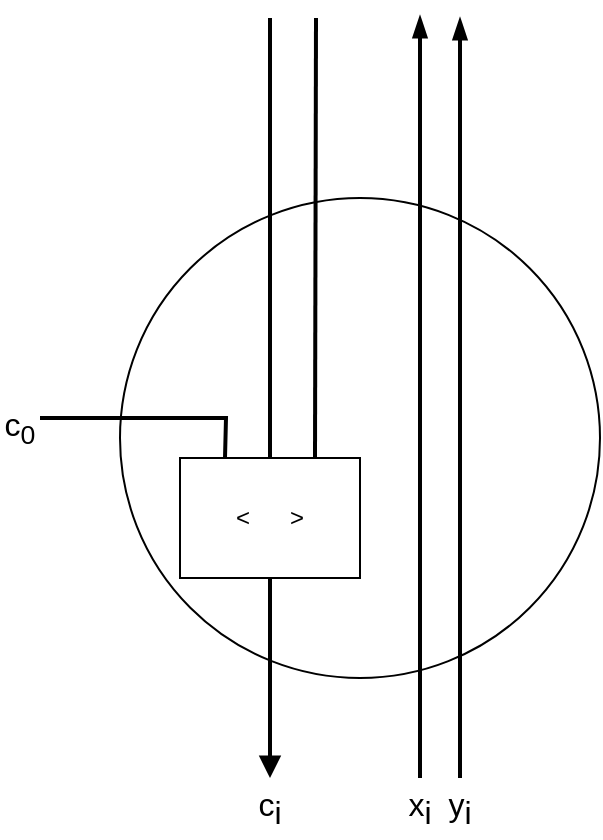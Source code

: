 <mxfile version="20.4.0" type="device"><diagram id="34Rx3MFvX5LhjuNaywLV" name="Страница 1"><mxGraphModel dx="1426" dy="792" grid="1" gridSize="10" guides="1" tooltips="1" connect="1" arrows="1" fold="1" page="1" pageScale="1" pageWidth="827" pageHeight="1169" math="0" shadow="0"><root><mxCell id="0"/><mxCell id="1" parent="0"/><mxCell id="3ss0TdU40-nkttROKkC3-6" value="" style="endArrow=none;html=1;strokeWidth=2;rounded=0;entryX=0.25;entryY=0;entryDx=0;entryDy=0;" edge="1" parent="1" target="3ss0TdU40-nkttROKkC3-14"><mxGeometry width="100" relative="1" as="geometry"><mxPoint x="240" y="380" as="sourcePoint"/><mxPoint x="330" y="380" as="targetPoint"/><Array as="points"><mxPoint x="333" y="380"/></Array></mxGeometry></mxCell><mxCell id="3ss0TdU40-nkttROKkC3-10" value="" style="endArrow=blockThin;html=1;rounded=0;strokeWidth=2;endFill=1;" edge="1" parent="1"><mxGeometry width="50" height="50" relative="1" as="geometry"><mxPoint x="430" y="560" as="sourcePoint"/><mxPoint x="430" y="179" as="targetPoint"/></mxGeometry></mxCell><mxCell id="3ss0TdU40-nkttROKkC3-11" value="" style="endArrow=blockThin;html=1;rounded=0;strokeWidth=2;endFill=1;" edge="1" parent="1"><mxGeometry width="50" height="50" relative="1" as="geometry"><mxPoint x="450" y="560" as="sourcePoint"/><mxPoint x="450" y="180" as="targetPoint"/></mxGeometry></mxCell><mxCell id="3ss0TdU40-nkttROKkC3-12" value="" style="endArrow=none;html=1;rounded=0;strokeWidth=2;exitX=0.75;exitY=0;exitDx=0;exitDy=0;endFill=0;anchorPointDirection=1;ignoreEdge=0;" edge="1" parent="1" source="3ss0TdU40-nkttROKkC3-14"><mxGeometry width="50" height="50" relative="1" as="geometry"><mxPoint x="390" y="400" as="sourcePoint"/><mxPoint x="378" y="180" as="targetPoint"/></mxGeometry></mxCell><mxCell id="3ss0TdU40-nkttROKkC3-14" value="&lt;div&gt;&amp;lt; &amp;nbsp; &amp;nbsp;&amp;nbsp; &amp;gt;&lt;/div&gt;" style="rounded=0;whiteSpace=wrap;html=1;fillColor=none;text=1" vertex="1" parent="1"><mxGeometry x="310" y="400" width="90" height="60" as="geometry"/></mxCell><mxCell id="3ss0TdU40-nkttROKkC3-15" value="" style="endArrow=none;html=1;rounded=0;strokeWidth=2;exitX=0.5;exitY=0;exitDx=0;exitDy=0;" edge="1" parent="1" source="3ss0TdU40-nkttROKkC3-14"><mxGeometry width="50" height="50" relative="1" as="geometry"><mxPoint x="380" y="400" as="sourcePoint"/><mxPoint x="355" y="180" as="targetPoint"/></mxGeometry></mxCell><mxCell id="3ss0TdU40-nkttROKkC3-19" value="" style="endArrow=none;html=1;rounded=0;strokeWidth=2;entryX=0.5;entryY=1;entryDx=0;entryDy=0;startArrow=block;startFill=1;" edge="1" parent="1" target="3ss0TdU40-nkttROKkC3-14"><mxGeometry width="50" height="50" relative="1" as="geometry"><mxPoint x="355" y="560" as="sourcePoint"/><mxPoint x="390" y="330" as="targetPoint"/></mxGeometry></mxCell><mxCell id="3ss0TdU40-nkttROKkC3-20" value="" style="ellipse;whiteSpace=wrap;html=1;aspect=fixed;fillColor=none;" vertex="1" parent="1"><mxGeometry x="280" y="270" width="240" height="240" as="geometry"/></mxCell><mxCell id="3ss0TdU40-nkttROKkC3-21" value="x&lt;sub style=&quot;font-size: 16px;&quot;&gt;i&lt;/sub&gt;" style="text;html=1;strokeColor=none;fillColor=none;align=center;verticalAlign=middle;whiteSpace=wrap;rounded=0;fontSize=16;" vertex="1" parent="1"><mxGeometry x="420" y="560" width="20" height="30" as="geometry"/></mxCell><mxCell id="3ss0TdU40-nkttROKkC3-22" value="&lt;div&gt;y&lt;sub style=&quot;font-size: 16px;&quot;&gt;i&lt;/sub&gt;&lt;/div&gt;" style="text;html=1;strokeColor=none;fillColor=none;align=center;verticalAlign=middle;whiteSpace=wrap;rounded=0;fontSize=16;" vertex="1" parent="1"><mxGeometry x="440" y="560" width="20" height="30" as="geometry"/></mxCell><mxCell id="3ss0TdU40-nkttROKkC3-23" value="&lt;div&gt;c&lt;sub style=&quot;font-size: 16px;&quot;&gt;i&lt;/sub&gt;&lt;/div&gt;" style="text;html=1;strokeColor=none;fillColor=none;align=center;verticalAlign=middle;whiteSpace=wrap;rounded=0;fontSize=16;" vertex="1" parent="1"><mxGeometry x="345" y="560" width="20" height="30" as="geometry"/></mxCell><mxCell id="3ss0TdU40-nkttROKkC3-24" value="&lt;div&gt;c&lt;sub&gt;0&lt;/sub&gt;&lt;/div&gt;" style="text;html=1;strokeColor=none;fillColor=none;align=center;verticalAlign=middle;whiteSpace=wrap;rounded=0;fontSize=16;" vertex="1" parent="1"><mxGeometry x="220" y="370" width="20" height="30" as="geometry"/></mxCell></root></mxGraphModel></diagram></mxfile>